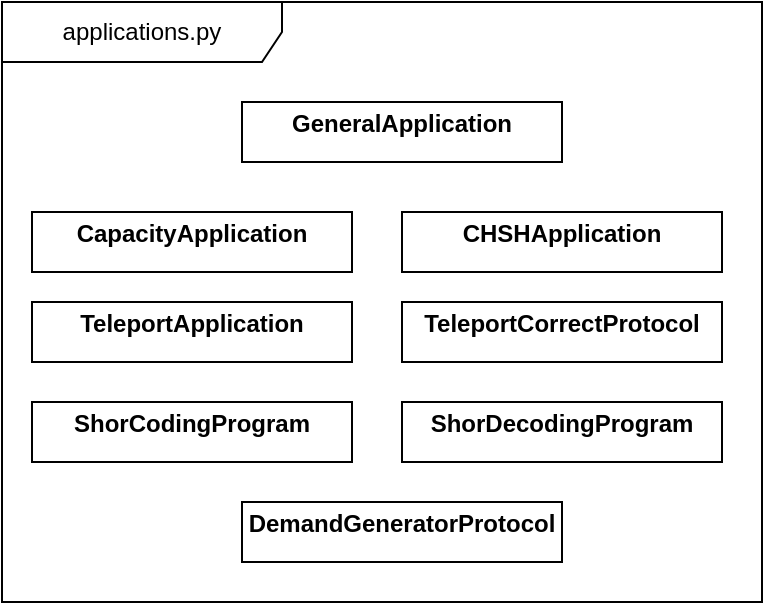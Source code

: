 <mxfile version="24.4.13" type="device">
  <diagram name="Página-1" id="BFWpW8ed2js9RLZM_n8J">
    <mxGraphModel dx="954" dy="613" grid="1" gridSize="10" guides="1" tooltips="1" connect="1" arrows="1" fold="1" page="1" pageScale="1" pageWidth="850" pageHeight="1100" math="0" shadow="0">
      <root>
        <mxCell id="0" />
        <mxCell id="1" parent="0" />
        <mxCell id="BpFvu23jViUPZzOstbcE-2" value="applications.py" style="shape=umlFrame;whiteSpace=wrap;html=1;pointerEvents=0;width=140;height=30;" vertex="1" parent="1">
          <mxGeometry x="330" y="190" width="380" height="300" as="geometry" />
        </mxCell>
        <mxCell id="BpFvu23jViUPZzOstbcE-3" value="&lt;p style=&quot;margin:0px;margin-top:4px;text-align:center;&quot;&gt;&lt;b&gt;GeneralApplication&lt;/b&gt;&lt;/p&gt;" style="verticalAlign=top;align=left;overflow=fill;html=1;whiteSpace=wrap;" vertex="1" parent="1">
          <mxGeometry x="450" y="240" width="160" height="30" as="geometry" />
        </mxCell>
        <mxCell id="BpFvu23jViUPZzOstbcE-4" value="&lt;p style=&quot;margin:0px;margin-top:4px;text-align:center;&quot;&gt;&lt;b&gt;CapacityApplication&lt;/b&gt;&lt;/p&gt;" style="verticalAlign=top;align=left;overflow=fill;html=1;whiteSpace=wrap;" vertex="1" parent="1">
          <mxGeometry x="345" y="295" width="160" height="30" as="geometry" />
        </mxCell>
        <mxCell id="BpFvu23jViUPZzOstbcE-13" value="&lt;p style=&quot;margin:0px;margin-top:4px;text-align:center;&quot;&gt;&lt;b&gt;TeleportApplication&lt;/b&gt;&lt;/p&gt;" style="verticalAlign=top;align=left;overflow=fill;html=1;whiteSpace=wrap;" vertex="1" parent="1">
          <mxGeometry x="345" y="340" width="160" height="30" as="geometry" />
        </mxCell>
        <mxCell id="BpFvu23jViUPZzOstbcE-14" value="&lt;p style=&quot;margin:0px;margin-top:4px;text-align:center;&quot;&gt;&lt;b&gt;DemandGeneratorProtocol&lt;/b&gt;&lt;/p&gt;" style="verticalAlign=top;align=left;overflow=fill;html=1;whiteSpace=wrap;" vertex="1" parent="1">
          <mxGeometry x="450" y="440" width="160" height="30" as="geometry" />
        </mxCell>
        <mxCell id="BpFvu23jViUPZzOstbcE-15" value="&lt;p style=&quot;margin:0px;margin-top:4px;text-align:center;&quot;&gt;&lt;b&gt;TeleportCorrectProtocol&lt;/b&gt;&lt;/p&gt;" style="verticalAlign=top;align=left;overflow=fill;html=1;whiteSpace=wrap;" vertex="1" parent="1">
          <mxGeometry x="530" y="340" width="160" height="30" as="geometry" />
        </mxCell>
        <mxCell id="BpFvu23jViUPZzOstbcE-16" value="&lt;p style=&quot;margin:0px;margin-top:4px;text-align:center;&quot;&gt;&lt;b&gt;CHSHApplication&lt;/b&gt;&lt;/p&gt;" style="verticalAlign=top;align=left;overflow=fill;html=1;whiteSpace=wrap;" vertex="1" parent="1">
          <mxGeometry x="530" y="295" width="160" height="30" as="geometry" />
        </mxCell>
        <mxCell id="BpFvu23jViUPZzOstbcE-17" value="&lt;p style=&quot;margin:0px;margin-top:4px;text-align:center;&quot;&gt;&lt;b&gt;ShorCodingProgram&lt;/b&gt;&lt;/p&gt;" style="verticalAlign=top;align=left;overflow=fill;html=1;whiteSpace=wrap;" vertex="1" parent="1">
          <mxGeometry x="345" y="390" width="160" height="30" as="geometry" />
        </mxCell>
        <mxCell id="BpFvu23jViUPZzOstbcE-18" value="&lt;p style=&quot;margin:0px;margin-top:4px;text-align:center;&quot;&gt;&lt;b&gt;ShorDecodingProgram&lt;/b&gt;&lt;/p&gt;" style="verticalAlign=top;align=left;overflow=fill;html=1;whiteSpace=wrap;" vertex="1" parent="1">
          <mxGeometry x="530" y="390" width="160" height="30" as="geometry" />
        </mxCell>
      </root>
    </mxGraphModel>
  </diagram>
</mxfile>
